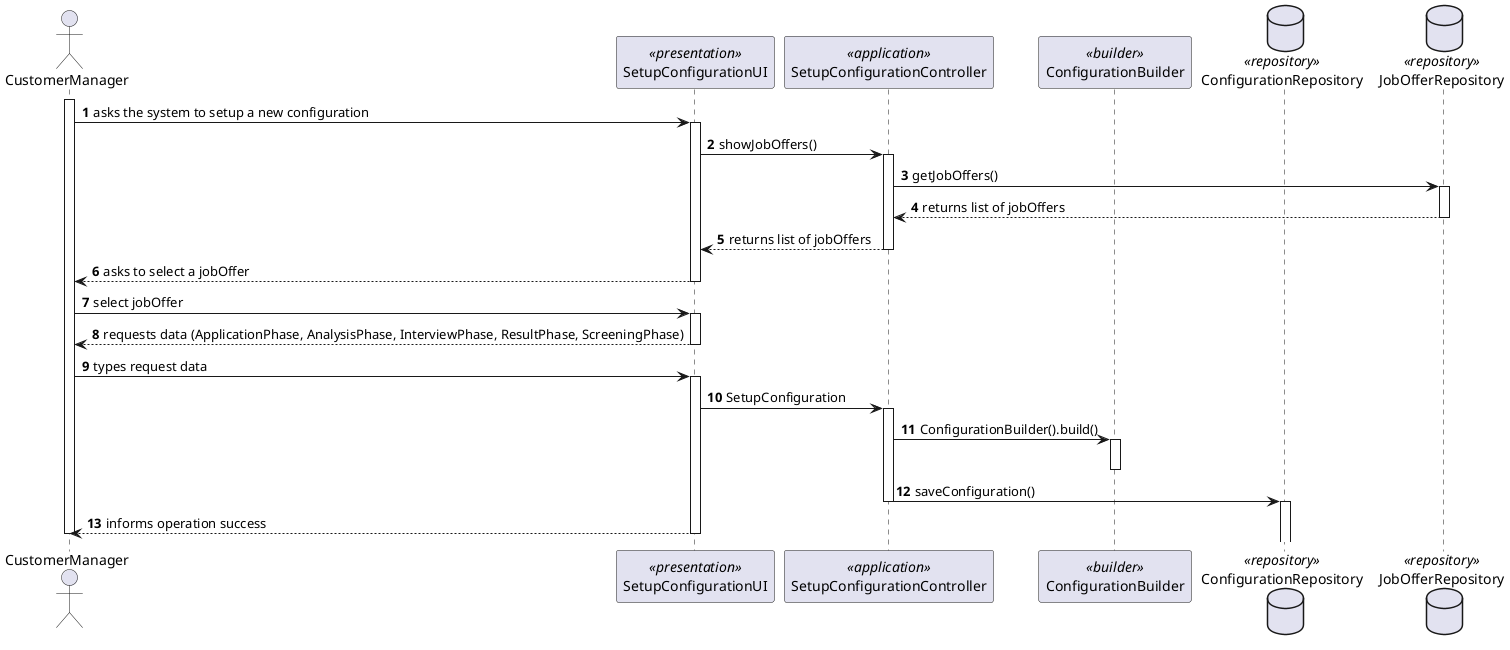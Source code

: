 @startuml US1001_SD
autonumber

actor "CustomerManager" as CM
participant "SetupConfigurationUI" as UI <<presentation>>
participant "SetupConfigurationController" as CTRL <<application>>
participant "ConfigurationBuilder" as CB <<builder>>

database ConfigurationRepository as CR <<repository>>
database JobOfferRepository as JR <<repository>>

activate CM

CM -> UI : asks the system to setup a new configuration
activate UI

UI  -> CTRL : showJobOffers()

activate CTRL

CTRL -> JR : getJobOffers()
activate JR

JR --> CTRL : returns list of jobOffers

deactivate JR

CTRL --> UI : returns list of jobOffers
deactivate CTRL
UI --> CM : asks to select a jobOffer
deactivate UI

CM -> UI : select jobOffer

activate UI

UI --> CM : requests data (ApplicationPhase, AnalysisPhase, InterviewPhase, ResultPhase, ScreeningPhase)
deactivate UI

CM -> UI : types request data
activate UI

    UI -> CTRL : SetupConfiguration
    activate CTRL

        CTRL -> CB : ConfigurationBuilder().build()
        activate CB
        deactivate CB


        CTRL -> CR : saveConfiguration()
        deactivate CTRL
        activate CR
        deactivate CR

    deactivate CTRL

UI --> CM : informs operation success

deactivate UI

deactivate CM

@enduml
